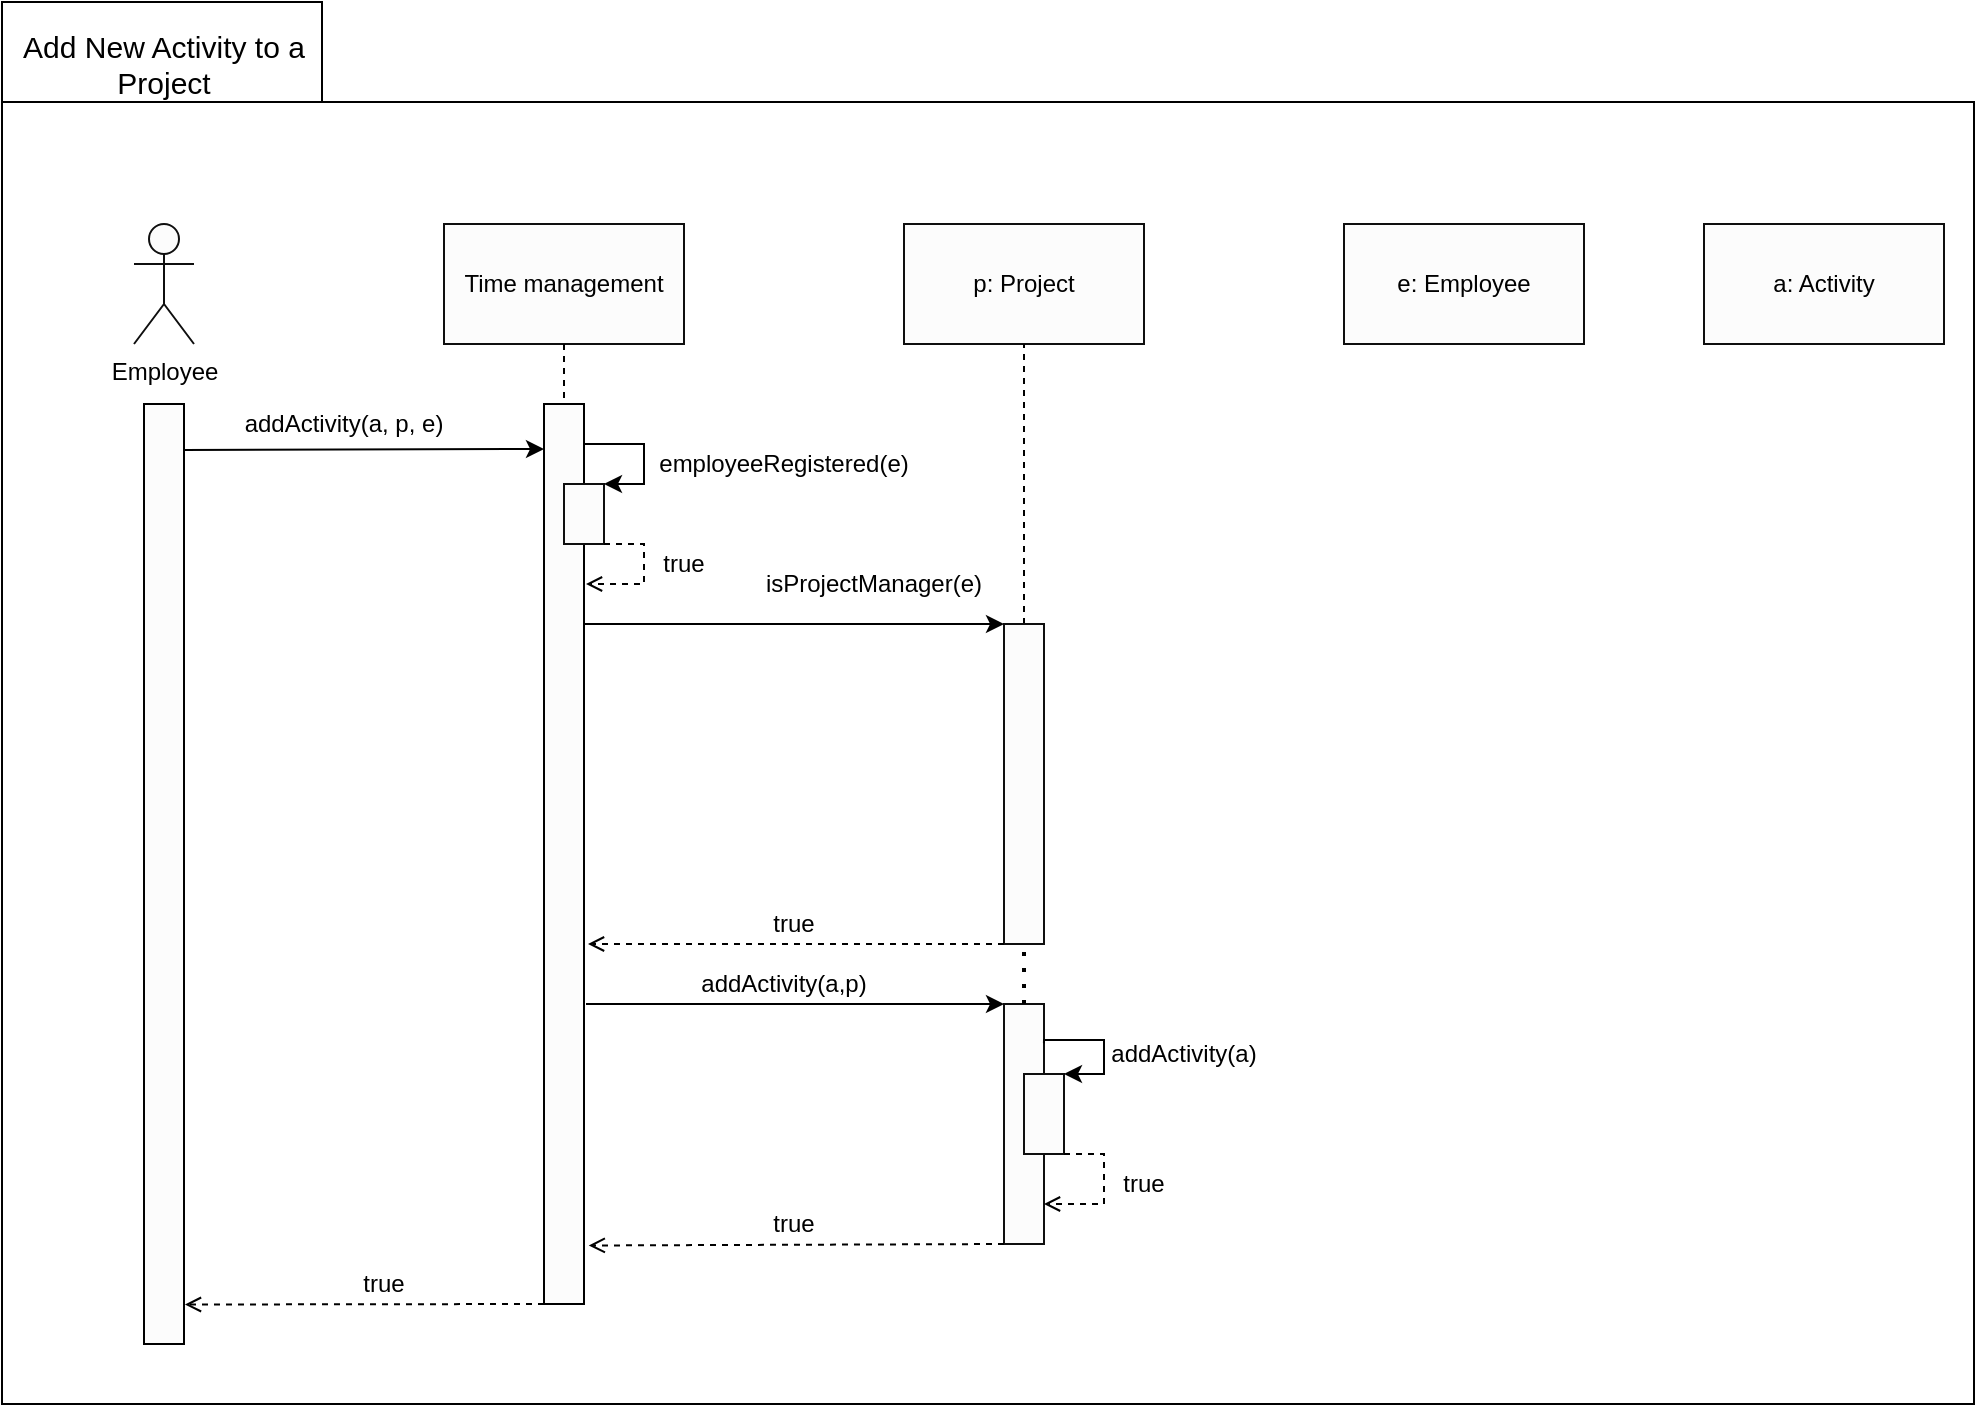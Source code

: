 <mxfile version="14.4.9" type="github">
  <diagram id="sYsKwI7Xcxj4j8B7nzUK" name="Page-1">
    <mxGraphModel dx="1422" dy="791" grid="0" gridSize="10" guides="1" tooltips="1" connect="1" arrows="1" fold="1" page="0" pageScale="1" pageWidth="850" pageHeight="1100" math="0" shadow="0">
      <root>
        <mxCell id="0" />
        <mxCell id="1" parent="0" />
        <mxCell id="FgUWX7F1AZZLNMj_kqA5-8" value="" style="rounded=0;whiteSpace=wrap;html=1;" vertex="1" parent="1">
          <mxGeometry x="49" y="199" width="986" height="651" as="geometry" />
        </mxCell>
        <mxCell id="CEPdaJLZ4nfZLkmYM-Vw-4" value="" style="rounded=0;whiteSpace=wrap;html=1;" parent="1" vertex="1">
          <mxGeometry x="49" y="149" width="160" height="50" as="geometry" />
        </mxCell>
        <mxCell id="fEexxCGZfZVQ-VxQHh0E-3" value="" style="rounded=0;whiteSpace=wrap;html=1;fillColor=#FCFCFC;" parent="1" vertex="1">
          <mxGeometry x="320" y="350" width="20" height="450" as="geometry" />
        </mxCell>
        <mxCell id="fEexxCGZfZVQ-VxQHh0E-5" value="addActivity(a, p, e)" style="text;html=1;strokeColor=none;fillColor=none;align=center;verticalAlign=middle;whiteSpace=wrap;rounded=0;" parent="1" vertex="1">
          <mxGeometry x="160" y="350" width="120" height="20" as="geometry" />
        </mxCell>
        <mxCell id="fEexxCGZfZVQ-VxQHh0E-8" value="Time management" style="rounded=0;whiteSpace=wrap;html=1;fillColor=#FCFCFC;strokeColor=#0F0F0F;" parent="1" vertex="1">
          <mxGeometry x="270" y="260" width="120" height="60" as="geometry" />
        </mxCell>
        <mxCell id="fEexxCGZfZVQ-VxQHh0E-9" value="e: Employee" style="rounded=0;whiteSpace=wrap;html=1;fillColor=#FCFCFC;strokeColor=#0F0F0F;" parent="1" vertex="1">
          <mxGeometry x="720" y="260" width="120" height="60" as="geometry" />
        </mxCell>
        <mxCell id="fEexxCGZfZVQ-VxQHh0E-10" value="p: Project" style="rounded=0;whiteSpace=wrap;html=1;fillColor=#FCFCFC;strokeColor=#0F0F0F;" parent="1" vertex="1">
          <mxGeometry x="500" y="260" width="120" height="60" as="geometry" />
        </mxCell>
        <mxCell id="fEexxCGZfZVQ-VxQHh0E-11" value="a: Activity" style="rounded=0;whiteSpace=wrap;html=1;fillColor=#FCFCFC;strokeColor=#0F0F0F;" parent="1" vertex="1">
          <mxGeometry x="900" y="260" width="120" height="60" as="geometry" />
        </mxCell>
        <mxCell id="fEexxCGZfZVQ-VxQHh0E-16" value="" style="rounded=0;whiteSpace=wrap;html=1;fillColor=#FCFCFC;" parent="1" vertex="1">
          <mxGeometry x="120" y="350" width="20" height="470" as="geometry" />
        </mxCell>
        <mxCell id="fEexxCGZfZVQ-VxQHh0E-17" value="Employee" style="shape=umlActor;verticalLabelPosition=bottom;verticalAlign=top;html=1;outlineConnect=0;strokeColor=#0F0F0F;fillColor=#FCFCFC;" parent="1" vertex="1">
          <mxGeometry x="115" y="260" width="30" height="60" as="geometry" />
        </mxCell>
        <mxCell id="fEexxCGZfZVQ-VxQHh0E-20" value="" style="endArrow=classic;html=1;entryX=0;entryY=0.05;entryDx=0;entryDy=0;entryPerimeter=0;" parent="1" target="fEexxCGZfZVQ-VxQHh0E-3" edge="1">
          <mxGeometry width="50" height="50" relative="1" as="geometry">
            <mxPoint x="140" y="373" as="sourcePoint" />
            <mxPoint x="220" y="440" as="targetPoint" />
          </mxGeometry>
        </mxCell>
        <mxCell id="fEexxCGZfZVQ-VxQHh0E-22" value="" style="endArrow=none;dashed=1;html=1;exitX=0.5;exitY=1;exitDx=0;exitDy=0;entryX=0.5;entryY=0;entryDx=0;entryDy=0;" parent="1" source="fEexxCGZfZVQ-VxQHh0E-8" target="fEexxCGZfZVQ-VxQHh0E-3" edge="1">
          <mxGeometry width="50" height="50" relative="1" as="geometry">
            <mxPoint x="320" y="420" as="sourcePoint" />
            <mxPoint x="370" y="370" as="targetPoint" />
          </mxGeometry>
        </mxCell>
        <mxCell id="fEexxCGZfZVQ-VxQHh0E-25" value="" style="endArrow=none;dashed=1;html=1;exitX=0.5;exitY=0;exitDx=0;exitDy=0;entryX=0.5;entryY=1;entryDx=0;entryDy=0;" parent="1" source="fEexxCGZfZVQ-VxQHh0E-42" target="fEexxCGZfZVQ-VxQHh0E-10" edge="1">
          <mxGeometry width="50" height="50" relative="1" as="geometry">
            <mxPoint x="555" y="360" as="sourcePoint" />
            <mxPoint x="565" y="340" as="targetPoint" />
          </mxGeometry>
        </mxCell>
        <mxCell id="fEexxCGZfZVQ-VxQHh0E-34" value="" style="rounded=0;whiteSpace=wrap;html=1;strokeColor=#0F0F0F;fillColor=#FCFCFC;" parent="1" vertex="1">
          <mxGeometry x="330" y="390" width="20" height="30" as="geometry" />
        </mxCell>
        <mxCell id="fEexxCGZfZVQ-VxQHh0E-35" value="" style="endArrow=classic;html=1;entryX=1;entryY=0;entryDx=0;entryDy=0;rounded=0;" parent="1" target="fEexxCGZfZVQ-VxQHh0E-34" edge="1">
          <mxGeometry width="50" height="50" relative="1" as="geometry">
            <mxPoint x="340" y="370" as="sourcePoint" />
            <mxPoint x="460" y="340" as="targetPoint" />
            <Array as="points">
              <mxPoint x="370" y="370" />
              <mxPoint x="370" y="390" />
            </Array>
          </mxGeometry>
        </mxCell>
        <mxCell id="fEexxCGZfZVQ-VxQHh0E-36" value="employeeRegistered(e)" style="text;html=1;strokeColor=none;fillColor=none;align=center;verticalAlign=middle;whiteSpace=wrap;rounded=0;" parent="1" vertex="1">
          <mxGeometry x="420" y="370" width="40" height="20" as="geometry" />
        </mxCell>
        <mxCell id="fEexxCGZfZVQ-VxQHh0E-40" value="" style="endArrow=open;html=1;dashed=1;exitX=1;exitY=1;exitDx=0;exitDy=0;rounded=0;endFill=0;" parent="1" source="fEexxCGZfZVQ-VxQHh0E-34" edge="1">
          <mxGeometry width="50" height="50" relative="1" as="geometry">
            <mxPoint x="390" y="400" as="sourcePoint" />
            <mxPoint x="341" y="440" as="targetPoint" />
            <Array as="points">
              <mxPoint x="370" y="420" />
              <mxPoint x="370" y="440" />
            </Array>
          </mxGeometry>
        </mxCell>
        <mxCell id="fEexxCGZfZVQ-VxQHh0E-42" value="" style="rounded=0;whiteSpace=wrap;html=1;strokeColor=#0F0F0F;fillColor=#FCFCFC;" parent="1" vertex="1">
          <mxGeometry x="550" y="460" width="20" height="160" as="geometry" />
        </mxCell>
        <mxCell id="fEexxCGZfZVQ-VxQHh0E-43" value="" style="endArrow=classic;html=1;entryX=0;entryY=0;entryDx=0;entryDy=0;" parent="1" target="fEexxCGZfZVQ-VxQHh0E-42" edge="1">
          <mxGeometry width="50" height="50" relative="1" as="geometry">
            <mxPoint x="340" y="460" as="sourcePoint" />
            <mxPoint x="490" y="270" as="targetPoint" />
          </mxGeometry>
        </mxCell>
        <mxCell id="fEexxCGZfZVQ-VxQHh0E-44" value="isProjectManager(e)" style="text;html=1;strokeColor=none;fillColor=none;align=center;verticalAlign=middle;whiteSpace=wrap;rounded=0;" parent="1" vertex="1">
          <mxGeometry x="410" y="430" width="150" height="20" as="geometry" />
        </mxCell>
        <mxCell id="fEexxCGZfZVQ-VxQHh0E-62" value="" style="endArrow=open;html=1;dashed=1;exitX=0;exitY=1;exitDx=0;exitDy=0;endFill=0;" parent="1" source="fEexxCGZfZVQ-VxQHh0E-42" edge="1">
          <mxGeometry width="50" height="50" relative="1" as="geometry">
            <mxPoint x="540" y="300" as="sourcePoint" />
            <mxPoint x="342" y="620" as="targetPoint" />
          </mxGeometry>
        </mxCell>
        <mxCell id="fEexxCGZfZVQ-VxQHh0E-63" value="true" style="text;html=1;strokeColor=none;fillColor=none;align=center;verticalAlign=middle;whiteSpace=wrap;rounded=0;" parent="1" vertex="1">
          <mxGeometry x="425" y="600" width="40" height="20" as="geometry" />
        </mxCell>
        <mxCell id="fEexxCGZfZVQ-VxQHh0E-64" value="" style="rounded=0;whiteSpace=wrap;html=1;strokeColor=#0F0F0F;fillColor=#FCFCFC;" parent="1" vertex="1">
          <mxGeometry x="550" y="650" width="20" height="120" as="geometry" />
        </mxCell>
        <mxCell id="fEexxCGZfZVQ-VxQHh0E-65" value="" style="endArrow=classic;html=1;entryX=0;entryY=0;entryDx=0;entryDy=0;" parent="1" target="fEexxCGZfZVQ-VxQHh0E-64" edge="1">
          <mxGeometry width="50" height="50" relative="1" as="geometry">
            <mxPoint x="341" y="650" as="sourcePoint" />
            <mxPoint x="450" y="470" as="targetPoint" />
          </mxGeometry>
        </mxCell>
        <mxCell id="fEexxCGZfZVQ-VxQHh0E-66" value="addActivity(a,p)" style="text;html=1;strokeColor=none;fillColor=none;align=center;verticalAlign=middle;whiteSpace=wrap;rounded=0;" parent="1" vertex="1">
          <mxGeometry x="420" y="630" width="40" height="20" as="geometry" />
        </mxCell>
        <mxCell id="fEexxCGZfZVQ-VxQHh0E-69" value="" style="rounded=0;whiteSpace=wrap;html=1;strokeColor=#0F0F0F;fillColor=#FCFCFC;" parent="1" vertex="1">
          <mxGeometry x="560" y="685" width="20" height="40" as="geometry" />
        </mxCell>
        <mxCell id="fEexxCGZfZVQ-VxQHh0E-70" value="" style="endArrow=classic;html=1;exitX=0.998;exitY=0.164;exitDx=0;exitDy=0;exitPerimeter=0;entryX=1;entryY=0;entryDx=0;entryDy=0;rounded=0;edgeStyle=orthogonalEdgeStyle;" parent="1" source="fEexxCGZfZVQ-VxQHh0E-64" target="fEexxCGZfZVQ-VxQHh0E-69" edge="1">
          <mxGeometry width="50" height="50" relative="1" as="geometry">
            <mxPoint x="510" y="480" as="sourcePoint" />
            <mxPoint x="560" y="430" as="targetPoint" />
            <Array as="points">
              <mxPoint x="600" y="668" />
              <mxPoint x="600" y="685" />
            </Array>
          </mxGeometry>
        </mxCell>
        <mxCell id="fEexxCGZfZVQ-VxQHh0E-71" value="addActivity(a)" style="text;html=1;strokeColor=none;fillColor=none;align=center;verticalAlign=middle;whiteSpace=wrap;rounded=0;" parent="1" vertex="1">
          <mxGeometry x="620" y="665" width="40" height="20" as="geometry" />
        </mxCell>
        <mxCell id="fEexxCGZfZVQ-VxQHh0E-73" value="" style="endArrow=open;html=1;exitX=1;exitY=1;exitDx=0;exitDy=0;edgeStyle=orthogonalEdgeStyle;rounded=0;dashed=1;endFill=0;" parent="1" source="fEexxCGZfZVQ-VxQHh0E-69" edge="1">
          <mxGeometry width="50" height="50" relative="1" as="geometry">
            <mxPoint x="550" y="500" as="sourcePoint" />
            <mxPoint x="570" y="750" as="targetPoint" />
            <Array as="points">
              <mxPoint x="600" y="725" />
              <mxPoint x="600" y="750" />
            </Array>
          </mxGeometry>
        </mxCell>
        <mxCell id="fEexxCGZfZVQ-VxQHh0E-74" value="true" style="text;html=1;strokeColor=none;fillColor=none;align=center;verticalAlign=middle;whiteSpace=wrap;rounded=0;" parent="1" vertex="1">
          <mxGeometry x="600" y="730" width="40" height="20" as="geometry" />
        </mxCell>
        <mxCell id="fEexxCGZfZVQ-VxQHh0E-75" value="" style="endArrow=open;html=1;dashed=1;exitX=0;exitY=1;exitDx=0;exitDy=0;entryX=1.119;entryY=0.935;entryDx=0;entryDy=0;entryPerimeter=0;endFill=0;" parent="1" source="fEexxCGZfZVQ-VxQHh0E-64" target="fEexxCGZfZVQ-VxQHh0E-3" edge="1">
          <mxGeometry width="50" height="50" relative="1" as="geometry">
            <mxPoint x="520" y="830" as="sourcePoint" />
            <mxPoint x="570" y="780" as="targetPoint" />
          </mxGeometry>
        </mxCell>
        <mxCell id="fEexxCGZfZVQ-VxQHh0E-76" value="true" style="text;html=1;strokeColor=none;fillColor=none;align=center;verticalAlign=middle;whiteSpace=wrap;rounded=0;" parent="1" vertex="1">
          <mxGeometry x="425" y="750" width="40" height="20" as="geometry" />
        </mxCell>
        <mxCell id="fEexxCGZfZVQ-VxQHh0E-77" value="" style="endArrow=open;html=1;dashed=1;exitX=0;exitY=1;exitDx=0;exitDy=0;entryX=1.024;entryY=0.958;entryDx=0;entryDy=0;entryPerimeter=0;endFill=0;" parent="1" source="fEexxCGZfZVQ-VxQHh0E-3" target="fEexxCGZfZVQ-VxQHh0E-16" edge="1">
          <mxGeometry width="50" height="50" relative="1" as="geometry">
            <mxPoint x="220" y="500" as="sourcePoint" />
            <mxPoint x="143" y="799" as="targetPoint" />
          </mxGeometry>
        </mxCell>
        <mxCell id="fEexxCGZfZVQ-VxQHh0E-78" value="true" style="text;html=1;strokeColor=none;fillColor=none;align=center;verticalAlign=middle;whiteSpace=wrap;rounded=0;" parent="1" vertex="1">
          <mxGeometry x="220" y="780" width="40" height="20" as="geometry" />
        </mxCell>
        <mxCell id="fEexxCGZfZVQ-VxQHh0E-79" value="true" style="text;html=1;strokeColor=none;fillColor=none;align=center;verticalAlign=middle;whiteSpace=wrap;rounded=0;" parent="1" vertex="1">
          <mxGeometry x="370" y="420" width="40" height="20" as="geometry" />
        </mxCell>
        <mxCell id="CEPdaJLZ4nfZLkmYM-Vw-3" value="&lt;font style=&quot;font-size: 15px&quot;&gt;Add New Activity to a Project&lt;/font&gt;" style="text;html=1;strokeColor=none;fillColor=none;align=center;verticalAlign=middle;whiteSpace=wrap;rounded=0;" parent="1" vertex="1">
          <mxGeometry x="55" y="170" width="150" height="20" as="geometry" />
        </mxCell>
        <mxCell id="FgUWX7F1AZZLNMj_kqA5-5" value="" style="endArrow=none;dashed=1;html=1;dashPattern=1 3;strokeWidth=2;exitX=0.5;exitY=0;exitDx=0;exitDy=0;entryX=0.5;entryY=1;entryDx=0;entryDy=0;" edge="1" parent="1" source="fEexxCGZfZVQ-VxQHh0E-64" target="fEexxCGZfZVQ-VxQHh0E-42">
          <mxGeometry width="50" height="50" relative="1" as="geometry">
            <mxPoint x="690" y="490" as="sourcePoint" />
            <mxPoint x="740" y="440" as="targetPoint" />
          </mxGeometry>
        </mxCell>
      </root>
    </mxGraphModel>
  </diagram>
</mxfile>
